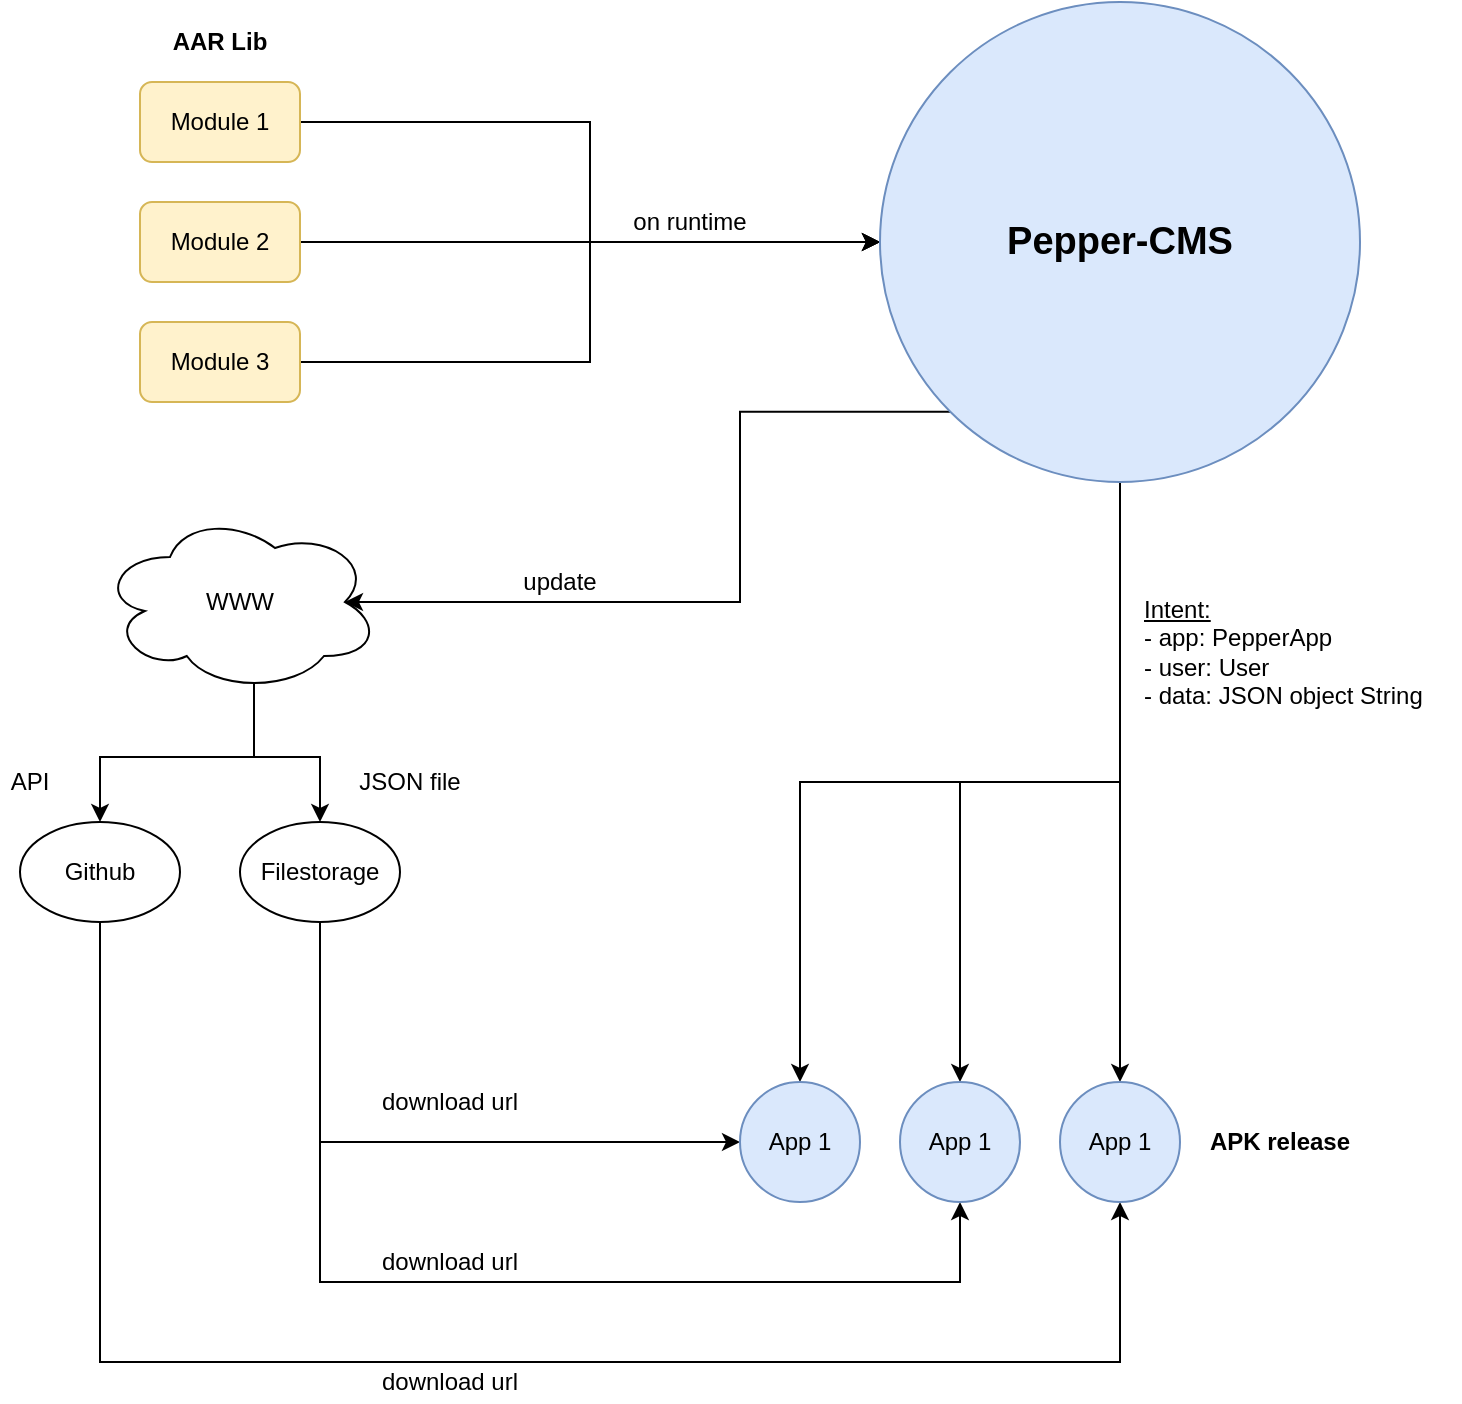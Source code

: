 <mxfile version="13.6.2" type="device"><diagram id="TYUKGRbjwYqK-GVz2XZd" name="Page-1"><mxGraphModel dx="1422" dy="856" grid="1" gridSize="10" guides="1" tooltips="1" connect="1" arrows="1" fold="1" page="1" pageScale="1" pageWidth="827" pageHeight="1169" math="0" shadow="0"><root><mxCell id="0"/><mxCell id="1" parent="0"/><mxCell id="APCzHbucaXsM7C_p_OfI-9" style="edgeStyle=orthogonalEdgeStyle;rounded=0;orthogonalLoop=1;jettySize=auto;html=1;exitX=1;exitY=0.5;exitDx=0;exitDy=0;" edge="1" parent="1" source="APCzHbucaXsM7C_p_OfI-1" target="APCzHbucaXsM7C_p_OfI-4"><mxGeometry relative="1" as="geometry"/></mxCell><mxCell id="APCzHbucaXsM7C_p_OfI-1" value="Module 1" style="rounded=1;whiteSpace=wrap;html=1;fillColor=#fff2cc;strokeColor=#d6b656;" vertex="1" parent="1"><mxGeometry x="90" y="280" width="80" height="40" as="geometry"/></mxCell><mxCell id="APCzHbucaXsM7C_p_OfI-10" style="edgeStyle=orthogonalEdgeStyle;rounded=0;orthogonalLoop=1;jettySize=auto;html=1;exitX=1;exitY=0.5;exitDx=0;exitDy=0;" edge="1" parent="1" source="APCzHbucaXsM7C_p_OfI-2"><mxGeometry relative="1" as="geometry"><mxPoint x="460" y="360" as="targetPoint"/></mxGeometry></mxCell><mxCell id="APCzHbucaXsM7C_p_OfI-2" value="Module 2" style="rounded=1;whiteSpace=wrap;html=1;fillColor=#fff2cc;strokeColor=#d6b656;" vertex="1" parent="1"><mxGeometry x="90" y="340" width="80" height="40" as="geometry"/></mxCell><mxCell id="APCzHbucaXsM7C_p_OfI-11" style="edgeStyle=orthogonalEdgeStyle;rounded=0;orthogonalLoop=1;jettySize=auto;html=1;exitX=1;exitY=0.5;exitDx=0;exitDy=0;entryX=0;entryY=0.5;entryDx=0;entryDy=0;" edge="1" parent="1" source="APCzHbucaXsM7C_p_OfI-3" target="APCzHbucaXsM7C_p_OfI-4"><mxGeometry relative="1" as="geometry"/></mxCell><mxCell id="APCzHbucaXsM7C_p_OfI-3" value="Module 3" style="rounded=1;whiteSpace=wrap;html=1;fillColor=#fff2cc;strokeColor=#d6b656;" vertex="1" parent="1"><mxGeometry x="90" y="400" width="80" height="40" as="geometry"/></mxCell><mxCell id="APCzHbucaXsM7C_p_OfI-17" style="edgeStyle=orthogonalEdgeStyle;rounded=0;orthogonalLoop=1;jettySize=auto;html=1;exitX=0;exitY=1;exitDx=0;exitDy=0;entryX=0.875;entryY=0.5;entryDx=0;entryDy=0;entryPerimeter=0;" edge="1" parent="1" source="APCzHbucaXsM7C_p_OfI-4" target="APCzHbucaXsM7C_p_OfI-13"><mxGeometry relative="1" as="geometry"><Array as="points"><mxPoint x="390" y="445"/><mxPoint x="390" y="540"/></Array></mxGeometry></mxCell><mxCell id="APCzHbucaXsM7C_p_OfI-26" style="edgeStyle=orthogonalEdgeStyle;rounded=0;orthogonalLoop=1;jettySize=auto;html=1;exitX=0.5;exitY=1;exitDx=0;exitDy=0;entryX=0.5;entryY=0;entryDx=0;entryDy=0;" edge="1" parent="1" source="APCzHbucaXsM7C_p_OfI-4" target="APCzHbucaXsM7C_p_OfI-39"><mxGeometry relative="1" as="geometry"><mxPoint x="420" y="770" as="targetPoint"/></mxGeometry></mxCell><mxCell id="APCzHbucaXsM7C_p_OfI-27" style="edgeStyle=orthogonalEdgeStyle;rounded=0;orthogonalLoop=1;jettySize=auto;html=1;exitX=0.5;exitY=1;exitDx=0;exitDy=0;entryX=0.5;entryY=0;entryDx=0;entryDy=0;" edge="1" parent="1" source="APCzHbucaXsM7C_p_OfI-4" target="APCzHbucaXsM7C_p_OfI-40"><mxGeometry relative="1" as="geometry"><mxPoint x="545" y="780" as="targetPoint"/></mxGeometry></mxCell><mxCell id="APCzHbucaXsM7C_p_OfI-28" style="edgeStyle=orthogonalEdgeStyle;rounded=0;orthogonalLoop=1;jettySize=auto;html=1;exitX=0.5;exitY=1;exitDx=0;exitDy=0;entryX=0.5;entryY=0;entryDx=0;entryDy=0;" edge="1" parent="1" source="APCzHbucaXsM7C_p_OfI-4" target="APCzHbucaXsM7C_p_OfI-41"><mxGeometry relative="1" as="geometry"><mxPoint x="665" y="780" as="targetPoint"/></mxGeometry></mxCell><mxCell id="APCzHbucaXsM7C_p_OfI-4" value="&lt;b&gt;&lt;font style=&quot;font-size: 19px&quot;&gt;Pepper-CMS&lt;/font&gt;&lt;/b&gt;" style="ellipse;whiteSpace=wrap;html=1;aspect=fixed;fillColor=#dae8fc;strokeColor=#6c8ebf;" vertex="1" parent="1"><mxGeometry x="460" y="240" width="240" height="240" as="geometry"/></mxCell><mxCell id="APCzHbucaXsM7C_p_OfI-12" value="on runtime" style="text;html=1;strokeColor=none;fillColor=none;align=center;verticalAlign=middle;whiteSpace=wrap;rounded=0;" vertex="1" parent="1"><mxGeometry x="330" y="340" width="70" height="20" as="geometry"/></mxCell><mxCell id="APCzHbucaXsM7C_p_OfI-18" style="edgeStyle=orthogonalEdgeStyle;rounded=0;orthogonalLoop=1;jettySize=auto;html=1;exitX=0.55;exitY=0.95;exitDx=0;exitDy=0;exitPerimeter=0;entryX=0.5;entryY=0;entryDx=0;entryDy=0;" edge="1" parent="1" source="APCzHbucaXsM7C_p_OfI-13" target="APCzHbucaXsM7C_p_OfI-15"><mxGeometry relative="1" as="geometry"/></mxCell><mxCell id="APCzHbucaXsM7C_p_OfI-19" style="edgeStyle=orthogonalEdgeStyle;rounded=0;orthogonalLoop=1;jettySize=auto;html=1;exitX=0.55;exitY=0.95;exitDx=0;exitDy=0;exitPerimeter=0;entryX=0.5;entryY=0;entryDx=0;entryDy=0;" edge="1" parent="1" source="APCzHbucaXsM7C_p_OfI-13" target="APCzHbucaXsM7C_p_OfI-14"><mxGeometry relative="1" as="geometry"/></mxCell><mxCell id="APCzHbucaXsM7C_p_OfI-13" value="WWW" style="ellipse;shape=cloud;whiteSpace=wrap;html=1;" vertex="1" parent="1"><mxGeometry x="70" y="495" width="140" height="90" as="geometry"/></mxCell><mxCell id="APCzHbucaXsM7C_p_OfI-37" style="edgeStyle=orthogonalEdgeStyle;rounded=0;orthogonalLoop=1;jettySize=auto;html=1;exitX=0.5;exitY=1;exitDx=0;exitDy=0;entryX=0.5;entryY=1;entryDx=0;entryDy=0;" edge="1" parent="1" source="APCzHbucaXsM7C_p_OfI-14" target="APCzHbucaXsM7C_p_OfI-41"><mxGeometry relative="1" as="geometry"><mxPoint x="665" y="820" as="targetPoint"/><Array as="points"><mxPoint x="70" y="920"/><mxPoint x="580" y="920"/></Array></mxGeometry></mxCell><mxCell id="APCzHbucaXsM7C_p_OfI-14" value="Github" style="ellipse;whiteSpace=wrap;html=1;" vertex="1" parent="1"><mxGeometry x="30" y="650" width="80" height="50" as="geometry"/></mxCell><mxCell id="APCzHbucaXsM7C_p_OfI-20" style="edgeStyle=orthogonalEdgeStyle;rounded=0;orthogonalLoop=1;jettySize=auto;html=1;exitX=0.5;exitY=1;exitDx=0;exitDy=0;entryX=0;entryY=0.5;entryDx=0;entryDy=0;" edge="1" parent="1" source="APCzHbucaXsM7C_p_OfI-15" target="APCzHbucaXsM7C_p_OfI-39"><mxGeometry relative="1" as="geometry"><mxPoint x="380" y="800" as="targetPoint"/></mxGeometry></mxCell><mxCell id="APCzHbucaXsM7C_p_OfI-36" style="edgeStyle=orthogonalEdgeStyle;rounded=0;orthogonalLoop=1;jettySize=auto;html=1;exitX=0.5;exitY=1;exitDx=0;exitDy=0;entryX=0.5;entryY=1;entryDx=0;entryDy=0;" edge="1" parent="1" source="APCzHbucaXsM7C_p_OfI-15" target="APCzHbucaXsM7C_p_OfI-40"><mxGeometry relative="1" as="geometry"><mxPoint x="545" y="820" as="targetPoint"/><Array as="points"><mxPoint x="180" y="880"/><mxPoint x="500" y="880"/></Array></mxGeometry></mxCell><mxCell id="APCzHbucaXsM7C_p_OfI-15" value="Filestorage" style="ellipse;whiteSpace=wrap;html=1;" vertex="1" parent="1"><mxGeometry x="140" y="650" width="80" height="50" as="geometry"/></mxCell><mxCell id="APCzHbucaXsM7C_p_OfI-23" value="update" style="text;html=1;strokeColor=none;fillColor=none;align=center;verticalAlign=middle;whiteSpace=wrap;rounded=0;" vertex="1" parent="1"><mxGeometry x="280" y="520" width="40" height="20" as="geometry"/></mxCell><mxCell id="APCzHbucaXsM7C_p_OfI-24" value="&lt;b&gt;AAR Lib&lt;/b&gt;" style="text;html=1;strokeColor=none;fillColor=none;align=center;verticalAlign=middle;whiteSpace=wrap;rounded=0;" vertex="1" parent="1"><mxGeometry x="90" y="250" width="80" height="20" as="geometry"/></mxCell><mxCell id="APCzHbucaXsM7C_p_OfI-25" value="&lt;b&gt;APK release&lt;/b&gt;" style="text;html=1;strokeColor=none;fillColor=none;align=center;verticalAlign=middle;whiteSpace=wrap;rounded=0;" vertex="1" parent="1"><mxGeometry x="620" y="800" width="80" height="20" as="geometry"/></mxCell><mxCell id="APCzHbucaXsM7C_p_OfI-29" value="&lt;u&gt;Intent:&lt;/u&gt;&lt;br&gt;&lt;div&gt;&lt;span&gt;- app: PepperApp&lt;/span&gt;&lt;/div&gt;&lt;div&gt;&lt;span&gt;- user: User&lt;/span&gt;&lt;/div&gt;&lt;div&gt;&lt;span&gt;- data: JSON object String&lt;/span&gt;&lt;/div&gt;" style="text;html=1;strokeColor=none;fillColor=none;align=left;verticalAlign=middle;whiteSpace=wrap;rounded=0;labelPosition=center;verticalLabelPosition=middle;" vertex="1" parent="1"><mxGeometry x="590" y="510" width="160" height="110" as="geometry"/></mxCell><mxCell id="APCzHbucaXsM7C_p_OfI-30" value="JSON file" style="text;html=1;strokeColor=none;fillColor=none;align=center;verticalAlign=middle;whiteSpace=wrap;rounded=0;" vertex="1" parent="1"><mxGeometry x="190" y="620" width="70" height="20" as="geometry"/></mxCell><mxCell id="APCzHbucaXsM7C_p_OfI-31" value="API" style="text;html=1;strokeColor=none;fillColor=none;align=center;verticalAlign=middle;whiteSpace=wrap;rounded=0;" vertex="1" parent="1"><mxGeometry x="20" y="620" width="30" height="20" as="geometry"/></mxCell><mxCell id="APCzHbucaXsM7C_p_OfI-32" value="download url" style="text;html=1;strokeColor=none;fillColor=none;align=center;verticalAlign=middle;whiteSpace=wrap;rounded=0;" vertex="1" parent="1"><mxGeometry x="200" y="780" width="90" height="20" as="geometry"/></mxCell><mxCell id="APCzHbucaXsM7C_p_OfI-33" value="download url" style="text;html=1;strokeColor=none;fillColor=none;align=center;verticalAlign=middle;whiteSpace=wrap;rounded=0;" vertex="1" parent="1"><mxGeometry x="200" y="860" width="90" height="20" as="geometry"/></mxCell><mxCell id="APCzHbucaXsM7C_p_OfI-35" value="download url" style="text;html=1;strokeColor=none;fillColor=none;align=center;verticalAlign=middle;whiteSpace=wrap;rounded=0;" vertex="1" parent="1"><mxGeometry x="200" y="920" width="90" height="20" as="geometry"/></mxCell><mxCell id="APCzHbucaXsM7C_p_OfI-39" value="App 1" style="ellipse;whiteSpace=wrap;html=1;aspect=fixed;fillColor=#dae8fc;strokeColor=#6c8ebf;" vertex="1" parent="1"><mxGeometry x="390" y="780" width="60" height="60" as="geometry"/></mxCell><mxCell id="APCzHbucaXsM7C_p_OfI-40" value="App 1" style="ellipse;whiteSpace=wrap;html=1;aspect=fixed;fillColor=#dae8fc;strokeColor=#6c8ebf;" vertex="1" parent="1"><mxGeometry x="470" y="780" width="60" height="60" as="geometry"/></mxCell><mxCell id="APCzHbucaXsM7C_p_OfI-41" value="App 1" style="ellipse;whiteSpace=wrap;html=1;aspect=fixed;fillColor=#dae8fc;strokeColor=#6c8ebf;" vertex="1" parent="1"><mxGeometry x="550" y="780" width="60" height="60" as="geometry"/></mxCell></root></mxGraphModel></diagram></mxfile>